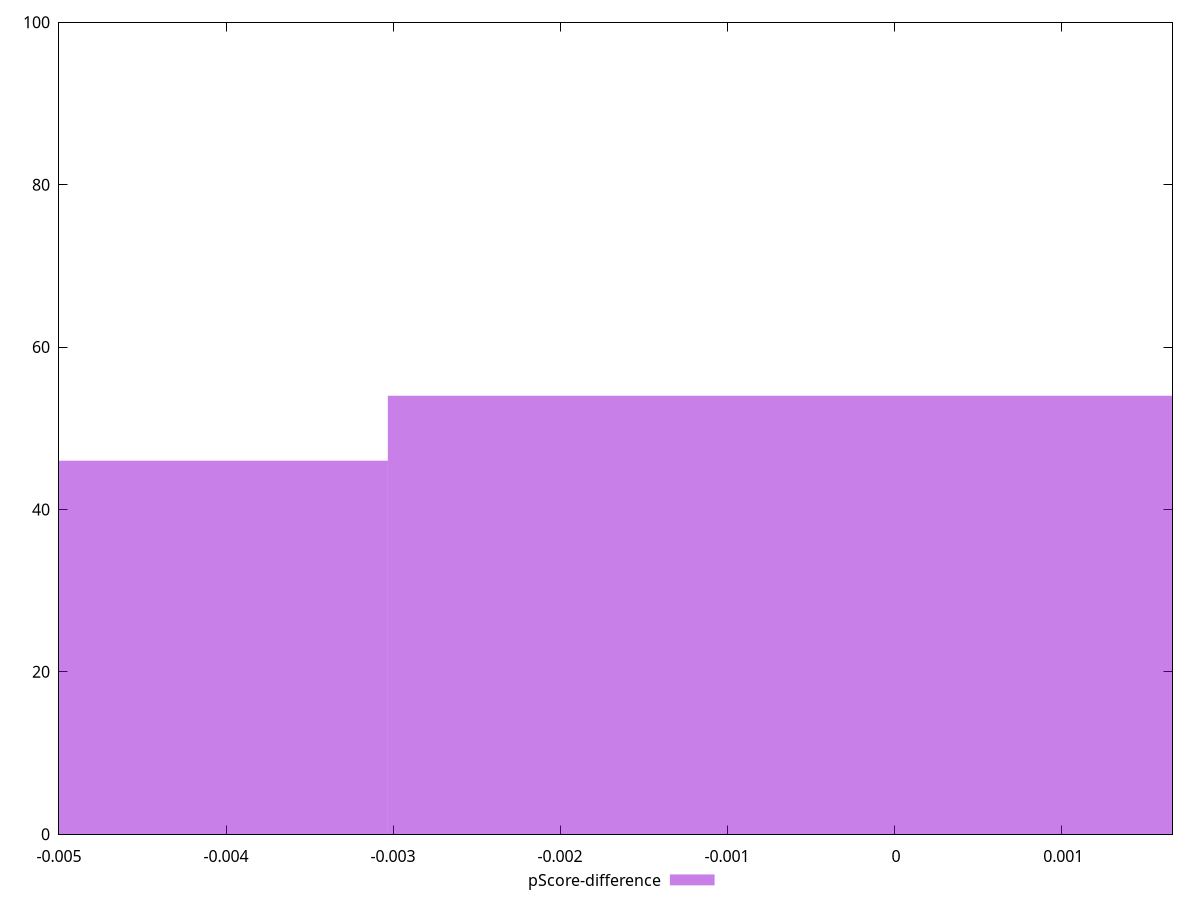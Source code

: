 reset

$pScoreDifference <<EOF
0 54
-0.006062435744795548 46
EOF

set key outside below
set boxwidth 0.006062435744795548
set xrange [-0.0050000000000000044:0.0016666666666667052]
set yrange [0:100]
set trange [0:100]
set style fill transparent solid 0.5 noborder
set terminal svg size 640, 490 enhanced background rgb 'white'
set output "report_00019_2021-02-10T18-14-37.922Z//uses-http2/samples/pages+cached/pScore-difference/histogram.svg"

plot $pScoreDifference title "pScore-difference" with boxes

reset
